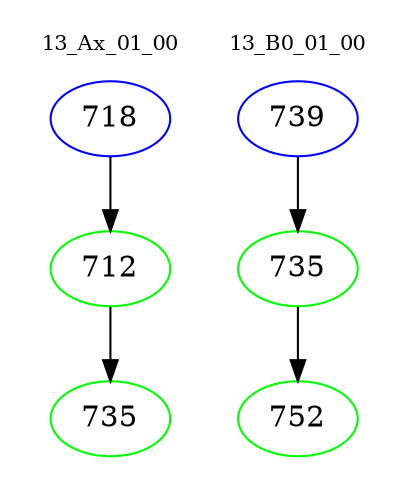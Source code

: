 digraph{
subgraph cluster_0 {
color = white
label = "13_Ax_01_00";
fontsize=10;
T0_718 [label="718", color="blue"]
T0_718 -> T0_712 [color="black"]
T0_712 [label="712", color="green"]
T0_712 -> T0_735 [color="black"]
T0_735 [label="735", color="green"]
}
subgraph cluster_1 {
color = white
label = "13_B0_01_00";
fontsize=10;
T1_739 [label="739", color="blue"]
T1_739 -> T1_735 [color="black"]
T1_735 [label="735", color="green"]
T1_735 -> T1_752 [color="black"]
T1_752 [label="752", color="green"]
}
}
